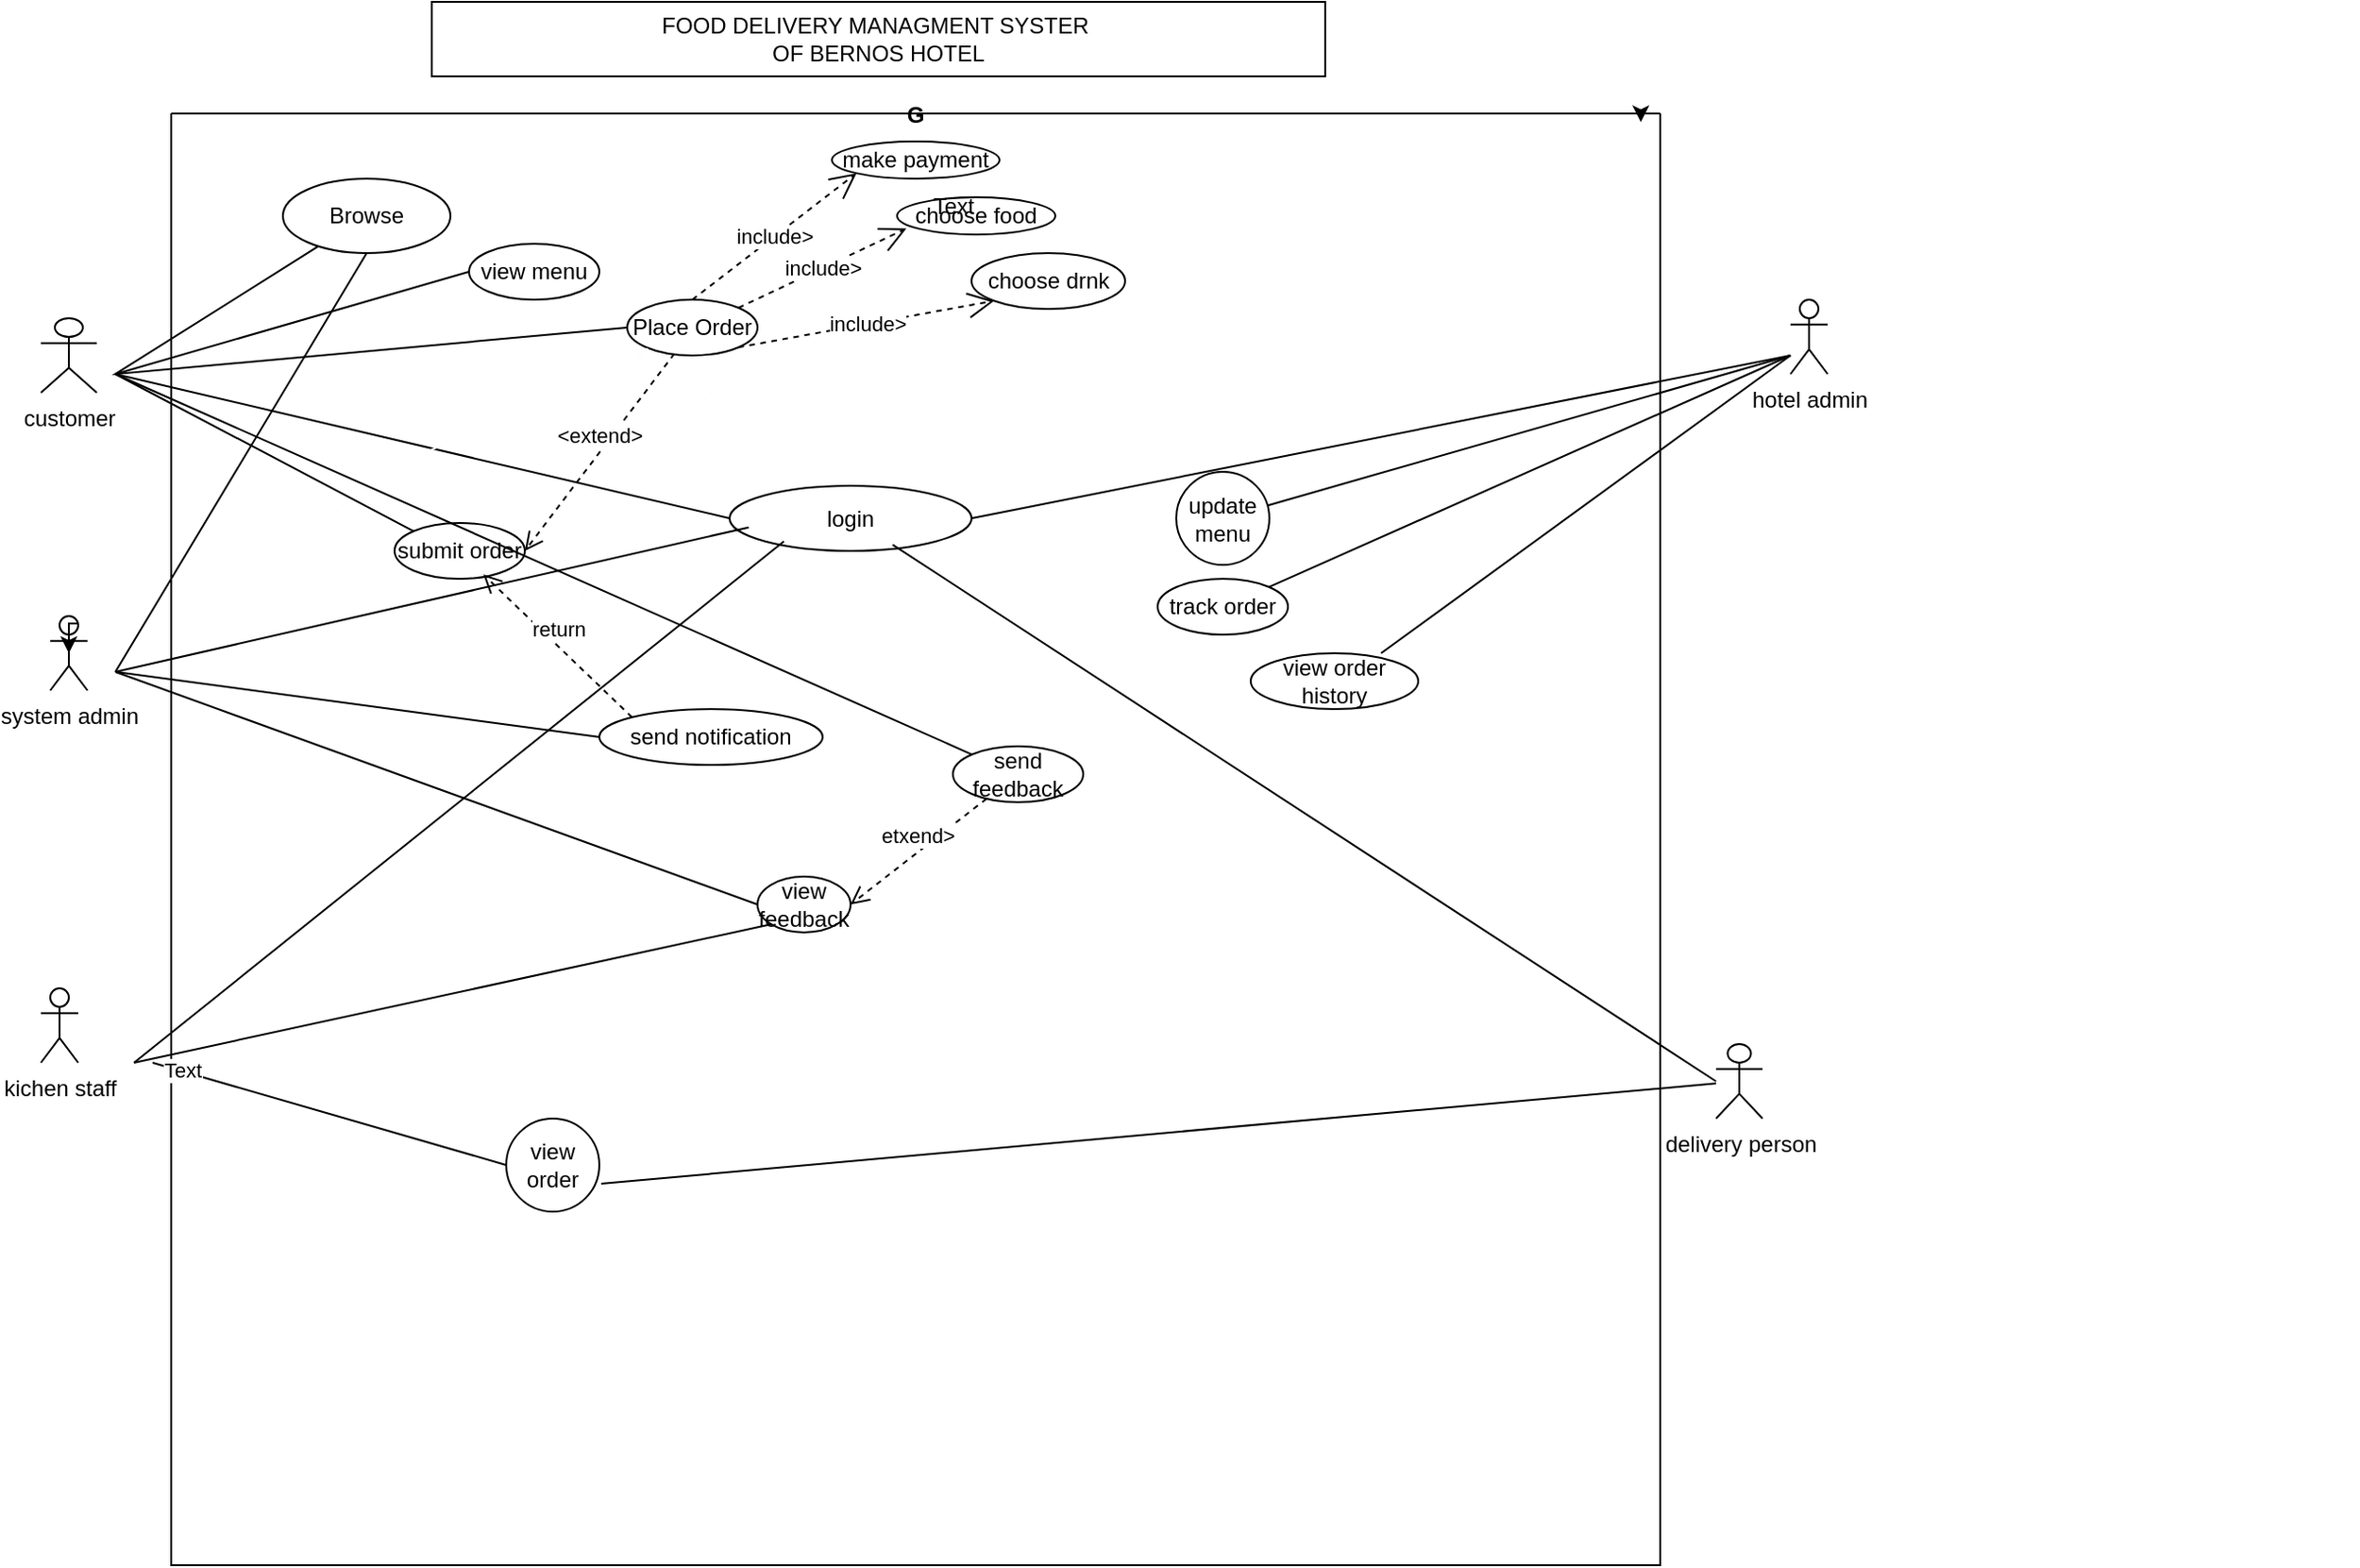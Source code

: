 <mxfile version="26.0.8">
  <diagram name="Page-1" id="uNKYJ9B1QRNPPUBYC1YE">
    <mxGraphModel dx="2343" dy="1805" grid="1" gridSize="10" guides="1" tooltips="1" connect="1" arrows="1" fold="1" page="1" pageScale="1" pageWidth="850" pageHeight="1100" math="0" shadow="0">
      <root>
        <mxCell id="0" />
        <mxCell id="1" parent="0" />
        <mxCell id="82IDj3iVrOEZIIXz_pep-4" value="" style="endArrow=classic;html=1;rounded=0;exitX=1;exitY=0.333;exitDx=0;exitDy=0;exitPerimeter=0;strokeColor=light-dark(#FEFEFE,#FFFFFF);" parent="1" source="82IDj3iVrOEZIIXz_pep-18" edge="1">
          <mxGeometry width="50" height="50" relative="1" as="geometry">
            <mxPoint x="160" y="-530" as="sourcePoint" />
            <mxPoint x="460" y="-540" as="targetPoint" />
            <Array as="points">
              <mxPoint x="300" y="-490" />
              <mxPoint x="330" y="-490" />
              <mxPoint x="390" y="-510" />
            </Array>
          </mxGeometry>
        </mxCell>
        <mxCell id="82IDj3iVrOEZIIXz_pep-7" value="FOOD DELIVERY MANAGMENT SYSTER&amp;nbsp;&lt;div&gt;OF BERNOS HOTEL&lt;/div&gt;" style="whiteSpace=wrap;html=1;align=center;" parent="1" vertex="1">
          <mxGeometry x="220" y="-810" width="480" height="40" as="geometry" />
        </mxCell>
        <mxCell id="82IDj3iVrOEZIIXz_pep-11" value="G" style="swimlane;startSize=0;" parent="1" vertex="1">
          <mxGeometry x="80" y="-750" width="800" height="780" as="geometry" />
        </mxCell>
        <mxCell id="82IDj3iVrOEZIIXz_pep-16" value="Browse" style="shape=ellipse;html=1;dashed=0;whiteSpace=wrap;perimeter=ellipsePerimeter;" parent="82IDj3iVrOEZIIXz_pep-11" vertex="1">
          <mxGeometry x="60" y="35" width="90" height="40" as="geometry" />
        </mxCell>
        <mxCell id="82IDj3iVrOEZIIXz_pep-20" value="submit order" style="shape=ellipse;html=1;dashed=0;whiteSpace=wrap;perimeter=ellipsePerimeter;" parent="82IDj3iVrOEZIIXz_pep-11" vertex="1">
          <mxGeometry x="120" y="220" width="70" height="30" as="geometry" />
        </mxCell>
        <mxCell id="82IDj3iVrOEZIIXz_pep-18" value="Place Order" style="shape=ellipse;html=1;dashed=0;whiteSpace=wrap;perimeter=ellipsePerimeter;" parent="82IDj3iVrOEZIIXz_pep-11" vertex="1">
          <mxGeometry x="245" y="100" width="70" height="30" as="geometry" />
        </mxCell>
        <mxCell id="82IDj3iVrOEZIIXz_pep-23" value="" style="endArrow=none;html=1;rounded=0;exitX=0;exitY=0.5;exitDx=0;exitDy=0;" parent="82IDj3iVrOEZIIXz_pep-11" source="82IDj3iVrOEZIIXz_pep-18" target="82IDj3iVrOEZIIXz_pep-16" edge="1">
          <mxGeometry width="50" height="50" relative="1" as="geometry">
            <mxPoint x="170" y="160" as="sourcePoint" />
            <mxPoint x="360" y="130" as="targetPoint" />
            <Array as="points">
              <mxPoint x="-30" y="140" />
            </Array>
          </mxGeometry>
        </mxCell>
        <mxCell id="V3vkMZOiI83B4uo7UNX7-14" value="login" style="shape=ellipse;html=1;dashed=0;whiteSpace=wrap;perimeter=ellipsePerimeter;" parent="82IDj3iVrOEZIIXz_pep-11" vertex="1">
          <mxGeometry x="300" y="200" width="130" height="35" as="geometry" />
        </mxCell>
        <mxCell id="V3vkMZOiI83B4uo7UNX7-24" value="view feedback" style="ellipse;whiteSpace=wrap;html=1;" parent="82IDj3iVrOEZIIXz_pep-11" vertex="1">
          <mxGeometry x="315" y="410" width="50" height="30" as="geometry" />
        </mxCell>
        <mxCell id="V3vkMZOiI83B4uo7UNX7-35" value="send notification" style="ellipse;whiteSpace=wrap;html=1;" parent="82IDj3iVrOEZIIXz_pep-11" vertex="1">
          <mxGeometry x="230" y="320" width="120" height="30" as="geometry" />
        </mxCell>
        <mxCell id="V3vkMZOiI83B4uo7UNX7-49" value="make payment" style="ellipse;whiteSpace=wrap;html=1;" parent="82IDj3iVrOEZIIXz_pep-11" vertex="1">
          <mxGeometry x="355" y="15" width="90" height="20" as="geometry" />
        </mxCell>
        <mxCell id="V3vkMZOiI83B4uo7UNX7-83" value="view order" style="ellipse;whiteSpace=wrap;html=1;aspect=fixed;" parent="82IDj3iVrOEZIIXz_pep-11" vertex="1">
          <mxGeometry x="180" y="540" width="50" height="50" as="geometry" />
        </mxCell>
        <mxCell id="V3vkMZOiI83B4uo7UNX7-91" value="" style="endArrow=none;html=1;rounded=0;entryX=0;entryY=0.5;entryDx=0;entryDy=0;" parent="82IDj3iVrOEZIIXz_pep-11" target="V3vkMZOiI83B4uo7UNX7-83" edge="1">
          <mxGeometry width="50" height="50" relative="1" as="geometry">
            <mxPoint x="-10" y="510" as="sourcePoint" />
            <mxPoint x="210" y="605" as="targetPoint" />
          </mxGeometry>
        </mxCell>
        <mxCell id="ZzZg2X5w5idnCTEN0x90-61" value="Text" style="edgeLabel;html=1;align=center;verticalAlign=middle;resizable=0;points=[];" vertex="1" connectable="0" parent="V3vkMZOiI83B4uo7UNX7-91">
          <mxGeometry x="-0.84" y="1" relative="1" as="geometry">
            <mxPoint as="offset" />
          </mxGeometry>
        </mxCell>
        <mxCell id="V3vkMZOiI83B4uo7UNX7-98" value="update menu" style="ellipse;whiteSpace=wrap;html=1;aspect=fixed;" parent="82IDj3iVrOEZIIXz_pep-11" vertex="1">
          <mxGeometry x="540" y="192.5" width="50" height="50" as="geometry" />
        </mxCell>
        <mxCell id="V3vkMZOiI83B4uo7UNX7-97" value="" style="endArrow=none;html=1;rounded=0;" parent="82IDj3iVrOEZIIXz_pep-11" target="V3vkMZOiI83B4uo7UNX7-98" edge="1">
          <mxGeometry width="50" height="50" relative="1" as="geometry">
            <mxPoint x="870" y="130" as="sourcePoint" />
            <mxPoint x="740" y="90" as="targetPoint" />
          </mxGeometry>
        </mxCell>
        <mxCell id="V3vkMZOiI83B4uo7UNX7-99" value="track order" style="ellipse;whiteSpace=wrap;html=1;" parent="82IDj3iVrOEZIIXz_pep-11" vertex="1">
          <mxGeometry x="530" y="250" width="70" height="30" as="geometry" />
        </mxCell>
        <mxCell id="V3vkMZOiI83B4uo7UNX7-101" value="view order history" style="ellipse;whiteSpace=wrap;html=1;" parent="82IDj3iVrOEZIIXz_pep-11" vertex="1">
          <mxGeometry x="580" y="290" width="90" height="30" as="geometry" />
        </mxCell>
        <mxCell id="V3vkMZOiI83B4uo7UNX7-45" value="" style="endArrow=none;html=1;rounded=0;entryX=0;entryY=0.5;entryDx=0;entryDy=0;" parent="82IDj3iVrOEZIIXz_pep-11" target="V3vkMZOiI83B4uo7UNX7-14" edge="1">
          <mxGeometry width="50" height="50" relative="1" as="geometry">
            <mxPoint x="-30" y="140" as="sourcePoint" />
            <mxPoint x="185" y="173" as="targetPoint" />
          </mxGeometry>
        </mxCell>
        <mxCell id="ZzZg2X5w5idnCTEN0x90-16" value="choose food" style="ellipse;whiteSpace=wrap;html=1;" vertex="1" parent="82IDj3iVrOEZIIXz_pep-11">
          <mxGeometry x="390" y="45" width="85" height="20" as="geometry" />
        </mxCell>
        <mxCell id="V3vkMZOiI83B4uo7UNX7-44" value="view menu" style="ellipse;whiteSpace=wrap;html=1;" parent="82IDj3iVrOEZIIXz_pep-11" vertex="1">
          <mxGeometry x="160" y="70" width="70" height="30" as="geometry" />
        </mxCell>
        <mxCell id="ZzZg2X5w5idnCTEN0x90-18" value="choose drnk" style="ellipse;whiteSpace=wrap;html=1;" vertex="1" parent="82IDj3iVrOEZIIXz_pep-11">
          <mxGeometry x="430" y="75" width="82.5" height="30" as="geometry" />
        </mxCell>
        <mxCell id="ZzZg2X5w5idnCTEN0x90-22" value="Text" style="text;html=1;align=center;verticalAlign=middle;resizable=0;points=[];autosize=1;strokeColor=none;fillColor=none;" vertex="1" parent="82IDj3iVrOEZIIXz_pep-11">
          <mxGeometry x="395" y="35" width="50" height="30" as="geometry" />
        </mxCell>
        <mxCell id="ZzZg2X5w5idnCTEN0x90-33" value="send feedback" style="ellipse;whiteSpace=wrap;html=1;" vertex="1" parent="82IDj3iVrOEZIIXz_pep-11">
          <mxGeometry x="420" y="340" width="70" height="30" as="geometry" />
        </mxCell>
        <mxCell id="ZzZg2X5w5idnCTEN0x90-24" value="" style="endArrow=none;html=1;rounded=0;entryX=0;entryY=0.5;entryDx=0;entryDy=0;exitX=0;exitY=0.5;exitDx=0;exitDy=0;" edge="1" parent="82IDj3iVrOEZIIXz_pep-11" source="V3vkMZOiI83B4uo7UNX7-44" target="V3vkMZOiI83B4uo7UNX7-44">
          <mxGeometry width="50" height="50" relative="1" as="geometry">
            <mxPoint x="150" y="105" as="sourcePoint" />
            <mxPoint x="570" y="300" as="targetPoint" />
            <Array as="points">
              <mxPoint x="-30" y="140" />
            </Array>
          </mxGeometry>
        </mxCell>
        <mxCell id="ZzZg2X5w5idnCTEN0x90-47" value="etxend&amp;gt;" style="html=1;verticalAlign=bottom;endArrow=open;dashed=1;endSize=8;curved=0;rounded=0;entryX=1;entryY=0.5;entryDx=0;entryDy=0;" edge="1" parent="82IDj3iVrOEZIIXz_pep-11" source="ZzZg2X5w5idnCTEN0x90-33" target="V3vkMZOiI83B4uo7UNX7-24">
          <mxGeometry relative="1" as="geometry">
            <mxPoint x="590" y="250" as="sourcePoint" />
            <mxPoint x="510" y="250" as="targetPoint" />
          </mxGeometry>
        </mxCell>
        <mxCell id="ZzZg2X5w5idnCTEN0x90-49" value="include&amp;gt;" style="endArrow=open;endSize=12;dashed=1;html=1;rounded=0;exitX=0.5;exitY=0;exitDx=0;exitDy=0;entryX=0;entryY=1;entryDx=0;entryDy=0;" edge="1" parent="82IDj3iVrOEZIIXz_pep-11" source="82IDj3iVrOEZIIXz_pep-18" target="V3vkMZOiI83B4uo7UNX7-49">
          <mxGeometry width="160" relative="1" as="geometry">
            <mxPoint x="470" y="250" as="sourcePoint" />
            <mxPoint x="630" y="250" as="targetPoint" />
          </mxGeometry>
        </mxCell>
        <mxCell id="ZzZg2X5w5idnCTEN0x90-50" value="include&amp;gt;" style="endArrow=open;endSize=12;dashed=1;html=1;rounded=0;exitX=1;exitY=0;exitDx=0;exitDy=0;" edge="1" parent="82IDj3iVrOEZIIXz_pep-11" source="82IDj3iVrOEZIIXz_pep-18" target="ZzZg2X5w5idnCTEN0x90-22">
          <mxGeometry width="160" relative="1" as="geometry">
            <mxPoint x="470" y="250" as="sourcePoint" />
            <mxPoint x="630" y="250" as="targetPoint" />
          </mxGeometry>
        </mxCell>
        <mxCell id="ZzZg2X5w5idnCTEN0x90-53" value="include&amp;gt;" style="endArrow=open;endSize=12;dashed=1;html=1;rounded=0;exitX=1;exitY=1;exitDx=0;exitDy=0;entryX=0;entryY=1;entryDx=0;entryDy=0;" edge="1" parent="82IDj3iVrOEZIIXz_pep-11" source="82IDj3iVrOEZIIXz_pep-18" target="ZzZg2X5w5idnCTEN0x90-18">
          <mxGeometry width="160" relative="1" as="geometry">
            <mxPoint x="470" y="250" as="sourcePoint" />
            <mxPoint x="630" y="250" as="targetPoint" />
          </mxGeometry>
        </mxCell>
        <mxCell id="ZzZg2X5w5idnCTEN0x90-60" value="&amp;lt;extend&amp;gt;" style="html=1;verticalAlign=bottom;endArrow=open;dashed=1;endSize=8;curved=0;rounded=0;entryX=1;entryY=0.5;entryDx=0;entryDy=0;exitX=0.362;exitY=0.967;exitDx=0;exitDy=0;exitPerimeter=0;" edge="1" parent="82IDj3iVrOEZIIXz_pep-11" source="82IDj3iVrOEZIIXz_pep-18" target="82IDj3iVrOEZIIXz_pep-20">
          <mxGeometry x="-0.009" relative="1" as="geometry">
            <mxPoint x="590" y="280" as="sourcePoint" />
            <mxPoint x="510" y="280" as="targetPoint" />
            <mxPoint as="offset" />
          </mxGeometry>
        </mxCell>
        <mxCell id="ZzZg2X5w5idnCTEN0x90-63" value="return" style="html=1;verticalAlign=bottom;endArrow=open;dashed=1;endSize=8;curved=0;rounded=0;exitX=0;exitY=0;exitDx=0;exitDy=0;entryX=0.681;entryY=0.922;entryDx=0;entryDy=0;entryPerimeter=0;" edge="1" parent="82IDj3iVrOEZIIXz_pep-11" source="V3vkMZOiI83B4uo7UNX7-35" target="82IDj3iVrOEZIIXz_pep-20">
          <mxGeometry relative="1" as="geometry">
            <mxPoint x="590" y="280" as="sourcePoint" />
            <mxPoint x="180" y="260" as="targetPoint" />
          </mxGeometry>
        </mxCell>
        <mxCell id="82IDj3iVrOEZIIXz_pep-12" value="customer" style="shape=umlActor;verticalLabelPosition=bottom;verticalAlign=top;html=1;outlineConnect=0;" parent="1" vertex="1">
          <mxGeometry x="10" y="-640" width="30" height="40" as="geometry" />
        </mxCell>
        <mxCell id="82IDj3iVrOEZIIXz_pep-13" value="hotel admin" style="shape=umlActor;verticalLabelPosition=bottom;verticalAlign=top;html=1;outlineConnect=0;" parent="1" vertex="1">
          <mxGeometry x="950" y="-650" width="20" height="40" as="geometry" />
        </mxCell>
        <mxCell id="82IDj3iVrOEZIIXz_pep-15" value="delivery person" style="shape=umlActor;verticalLabelPosition=bottom;verticalAlign=top;html=1;outlineConnect=0;" parent="1" vertex="1">
          <mxGeometry x="910" y="-250" width="25" height="40" as="geometry" />
        </mxCell>
        <mxCell id="82IDj3iVrOEZIIXz_pep-19" value="" style="endArrow=classic;html=1;rounded=0;exitX=1;exitY=0.333;exitDx=0;exitDy=0;exitPerimeter=0;strokeColor=light-dark(#FEFEFE,#FFFFFF);" parent="1" target="82IDj3iVrOEZIIXz_pep-18" edge="1">
          <mxGeometry width="50" height="50" relative="1" as="geometry">
            <mxPoint x="160" y="-530" as="sourcePoint" />
            <mxPoint x="460" y="-540" as="targetPoint" />
            <Array as="points">
              <mxPoint x="200" y="-560" />
            </Array>
          </mxGeometry>
        </mxCell>
        <mxCell id="V3vkMZOiI83B4uo7UNX7-1" value="system admin" style="shape=umlActor;verticalLabelPosition=bottom;verticalAlign=top;html=1;outlineConnect=0;" parent="1" vertex="1">
          <mxGeometry x="15" y="-480" width="20" height="40" as="geometry" />
        </mxCell>
        <mxCell id="V3vkMZOiI83B4uo7UNX7-2" style="edgeStyle=orthogonalEdgeStyle;rounded=0;orthogonalLoop=1;jettySize=auto;html=1;exitX=0.75;exitY=0.1;exitDx=0;exitDy=0;exitPerimeter=0;entryX=0.5;entryY=0.5;entryDx=0;entryDy=0;entryPerimeter=0;" parent="1" source="V3vkMZOiI83B4uo7UNX7-1" target="V3vkMZOiI83B4uo7UNX7-1" edge="1">
          <mxGeometry relative="1" as="geometry" />
        </mxCell>
        <mxCell id="V3vkMZOiI83B4uo7UNX7-5" value="kichen staff" style="shape=umlActor;verticalLabelPosition=bottom;verticalAlign=top;html=1;outlineConnect=0;" parent="1" vertex="1">
          <mxGeometry x="10" y="-280" width="20" height="40" as="geometry" />
        </mxCell>
        <mxCell id="V3vkMZOiI83B4uo7UNX7-32" value="" style="endArrow=none;html=1;rounded=0;entryX=0;entryY=0.5;entryDx=0;entryDy=0;" parent="1" target="V3vkMZOiI83B4uo7UNX7-24" edge="1">
          <mxGeometry width="50" height="50" relative="1" as="geometry">
            <mxPoint x="50" y="-450" as="sourcePoint" />
            <mxPoint x="600" y="-460" as="targetPoint" />
          </mxGeometry>
        </mxCell>
        <mxCell id="V3vkMZOiI83B4uo7UNX7-36" value="" style="endArrow=none;html=1;rounded=0;entryX=0;entryY=0.5;entryDx=0;entryDy=0;" parent="1" target="V3vkMZOiI83B4uo7UNX7-35" edge="1">
          <mxGeometry width="50" height="50" relative="1" as="geometry">
            <mxPoint x="50" y="-450" as="sourcePoint" />
            <mxPoint x="610" y="-460" as="targetPoint" />
          </mxGeometry>
        </mxCell>
        <mxCell id="V3vkMZOiI83B4uo7UNX7-43" value="" style="endArrow=none;html=1;rounded=0;entryX=0;entryY=1;entryDx=0;entryDy=0;" parent="1" target="V3vkMZOiI83B4uo7UNX7-24" edge="1">
          <mxGeometry width="50" height="50" relative="1" as="geometry">
            <mxPoint x="60" y="-240" as="sourcePoint" />
            <mxPoint x="610" y="-460" as="targetPoint" />
          </mxGeometry>
        </mxCell>
        <mxCell id="V3vkMZOiI83B4uo7UNX7-54" value="" style="endArrow=none;html=1;rounded=0;entryX=0.5;entryY=1;entryDx=0;entryDy=0;" parent="1" target="82IDj3iVrOEZIIXz_pep-16" edge="1">
          <mxGeometry width="50" height="50" relative="1" as="geometry">
            <mxPoint x="50" y="-450" as="sourcePoint" />
            <mxPoint x="620" y="-540" as="targetPoint" />
          </mxGeometry>
        </mxCell>
        <mxCell id="V3vkMZOiI83B4uo7UNX7-90" value="" style="endArrow=none;html=1;rounded=0;exitX=1.02;exitY=0.7;exitDx=0;exitDy=0;exitPerimeter=0;" parent="1" source="V3vkMZOiI83B4uo7UNX7-83" target="82IDj3iVrOEZIIXz_pep-15" edge="1">
          <mxGeometry width="50" height="50" relative="1" as="geometry">
            <mxPoint x="490" y="-140" as="sourcePoint" />
            <mxPoint x="540" y="-190" as="targetPoint" />
          </mxGeometry>
        </mxCell>
        <mxCell id="V3vkMZOiI83B4uo7UNX7-100" value="" style="endArrow=none;html=1;rounded=0;exitX=1;exitY=0;exitDx=0;exitDy=0;" parent="1" source="V3vkMZOiI83B4uo7UNX7-99" edge="1">
          <mxGeometry width="50" height="50" relative="1" as="geometry">
            <mxPoint x="490" y="-440" as="sourcePoint" />
            <mxPoint x="950" y="-620" as="targetPoint" />
          </mxGeometry>
        </mxCell>
        <mxCell id="V3vkMZOiI83B4uo7UNX7-102" value="" style="endArrow=none;html=1;rounded=0;exitX=0.778;exitY=0;exitDx=0;exitDy=0;exitPerimeter=0;" parent="1" source="V3vkMZOiI83B4uo7UNX7-101" edge="1">
          <mxGeometry width="50" height="50" relative="1" as="geometry">
            <mxPoint x="490" y="-440" as="sourcePoint" />
            <mxPoint x="950" y="-620" as="targetPoint" />
          </mxGeometry>
        </mxCell>
        <mxCell id="ZzZg2X5w5idnCTEN0x90-1" style="edgeStyle=orthogonalEdgeStyle;rounded=0;orthogonalLoop=1;jettySize=auto;html=1;exitX=1;exitY=0;exitDx=0;exitDy=0;entryX=0.987;entryY=0.006;entryDx=0;entryDy=0;entryPerimeter=0;" edge="1" parent="1" source="82IDj3iVrOEZIIXz_pep-11" target="82IDj3iVrOEZIIXz_pep-11">
          <mxGeometry relative="1" as="geometry" />
        </mxCell>
        <mxCell id="ZzZg2X5w5idnCTEN0x90-13" value="" style="endArrow=none;html=1;rounded=0;exitX=0;exitY=0;exitDx=0;exitDy=0;" edge="1" parent="1" source="82IDj3iVrOEZIIXz_pep-20">
          <mxGeometry width="50" height="50" relative="1" as="geometry">
            <mxPoint x="600" y="-350" as="sourcePoint" />
            <mxPoint x="50" y="-610" as="targetPoint" />
          </mxGeometry>
        </mxCell>
        <mxCell id="ZzZg2X5w5idnCTEN0x90-27" value="&amp;nbsp;" style="text;html=1;align=center;verticalAlign=middle;resizable=0;points=[];autosize=1;strokeColor=none;fillColor=none;" vertex="1" parent="1">
          <mxGeometry x="1225" y="-332" width="30" height="30" as="geometry" />
        </mxCell>
        <mxCell id="ZzZg2X5w5idnCTEN0x90-34" value="" style="endArrow=none;html=1;rounded=0;entryX=0;entryY=0;entryDx=0;entryDy=0;" edge="1" parent="1" target="ZzZg2X5w5idnCTEN0x90-33">
          <mxGeometry width="50" height="50" relative="1" as="geometry">
            <mxPoint x="50" y="-610" as="sourcePoint" />
            <mxPoint x="650" y="-470" as="targetPoint" />
          </mxGeometry>
        </mxCell>
        <mxCell id="ZzZg2X5w5idnCTEN0x90-64" value="" style="endArrow=none;html=1;rounded=0;entryX=0.079;entryY=0.638;entryDx=0;entryDy=0;entryPerimeter=0;" edge="1" parent="1" target="V3vkMZOiI83B4uo7UNX7-14">
          <mxGeometry width="50" height="50" relative="1" as="geometry">
            <mxPoint x="50" y="-450" as="sourcePoint" />
            <mxPoint x="370" y="-500" as="targetPoint" />
          </mxGeometry>
        </mxCell>
        <mxCell id="ZzZg2X5w5idnCTEN0x90-66" value="" style="endArrow=none;html=1;rounded=0;exitX=1;exitY=0.5;exitDx=0;exitDy=0;" edge="1" parent="1" source="V3vkMZOiI83B4uo7UNX7-14">
          <mxGeometry width="50" height="50" relative="1" as="geometry">
            <mxPoint x="610" y="-430" as="sourcePoint" />
            <mxPoint x="950" y="-620" as="targetPoint" />
          </mxGeometry>
        </mxCell>
        <mxCell id="ZzZg2X5w5idnCTEN0x90-67" value="" style="endArrow=none;html=1;rounded=0;entryX=0;entryY=1;entryDx=0;entryDy=0;" edge="1" parent="1">
          <mxGeometry width="50" height="50" relative="1" as="geometry">
            <mxPoint x="60" y="-240" as="sourcePoint" />
            <mxPoint x="409.175" y="-520.089" as="targetPoint" />
          </mxGeometry>
        </mxCell>
        <mxCell id="ZzZg2X5w5idnCTEN0x90-70" value="" style="endArrow=none;html=1;rounded=0;exitX=0.674;exitY=0.905;exitDx=0;exitDy=0;exitPerimeter=0;" edge="1" parent="1" source="V3vkMZOiI83B4uo7UNX7-14">
          <mxGeometry width="50" height="50" relative="1" as="geometry">
            <mxPoint x="610" y="-430" as="sourcePoint" />
            <mxPoint x="910" y="-230" as="targetPoint" />
          </mxGeometry>
        </mxCell>
      </root>
    </mxGraphModel>
  </diagram>
</mxfile>
